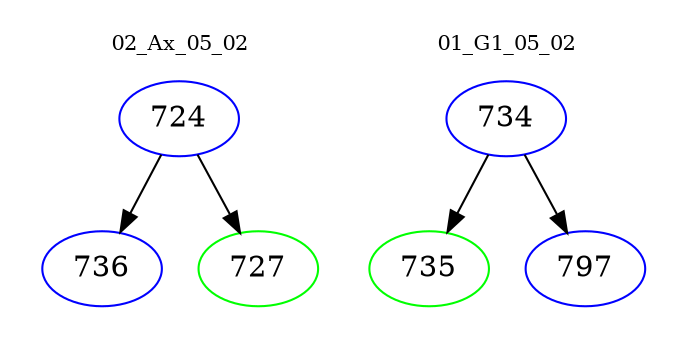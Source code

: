 digraph{
subgraph cluster_0 {
color = white
label = "02_Ax_05_02";
fontsize=10;
T0_724 [label="724", color="blue"]
T0_724 -> T0_736 [color="black"]
T0_736 [label="736", color="blue"]
T0_724 -> T0_727 [color="black"]
T0_727 [label="727", color="green"]
}
subgraph cluster_1 {
color = white
label = "01_G1_05_02";
fontsize=10;
T1_734 [label="734", color="blue"]
T1_734 -> T1_735 [color="black"]
T1_735 [label="735", color="green"]
T1_734 -> T1_797 [color="black"]
T1_797 [label="797", color="blue"]
}
}
